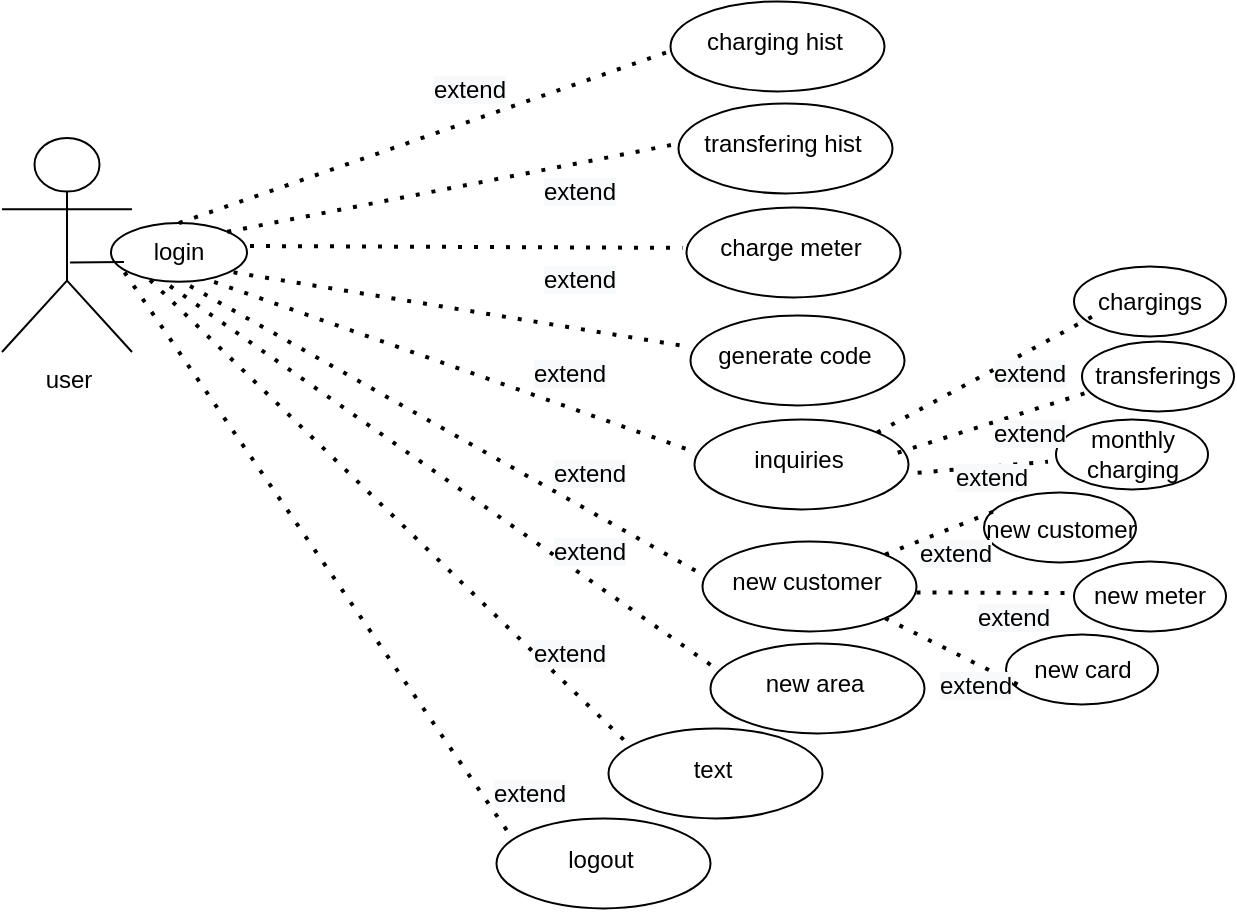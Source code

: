 <mxfile version="14.2.9" type="github">
  <diagram id="N0sqnyFNHyP0shxVAxTN" name="Page-1">
    <mxGraphModel dx="868" dy="393" grid="1" gridSize="10" guides="1" tooltips="1" connect="1" arrows="1" fold="1" page="1" pageScale="1" pageWidth="850" pageHeight="1100" math="0" shadow="0">
      <root>
        <mxCell id="0" />
        <mxCell id="1" parent="0" />
        <UserObject label="user" tooltip="user" id="RrcjgKfbzL19f1CQFMYI-1">
          <mxCell style="shape=umlActor;verticalLabelPosition=bottom;labelBackgroundColor=#ffffff;verticalAlign=top;html=1;" vertex="1" parent="1">
            <mxGeometry x="126" y="756" width="65" height="107" as="geometry" />
          </mxCell>
        </UserObject>
        <mxCell id="RrcjgKfbzL19f1CQFMYI-2" value="" style="ellipse;whiteSpace=wrap;html=1;" vertex="1" parent="1">
          <mxGeometry x="180.5" y="798.54" width="68" height="29.31" as="geometry" />
        </mxCell>
        <mxCell id="RrcjgKfbzL19f1CQFMYI-3" value="login" style="text;html=1;strokeColor=none;fillColor=none;align=center;verticalAlign=middle;whiteSpace=wrap;rounded=0;" vertex="1" parent="1">
          <mxGeometry x="160" y="803.19" width="109" height="20" as="geometry" />
        </mxCell>
        <mxCell id="RrcjgKfbzL19f1CQFMYI-4" value="" style="endArrow=none;html=1;exitX=0;exitY=0.75;exitDx=0;exitDy=0;" edge="1" parent="1" source="RrcjgKfbzL19f1CQFMYI-3">
          <mxGeometry width="50" height="50" relative="1" as="geometry">
            <mxPoint x="342" y="727.69" as="sourcePoint" />
            <mxPoint x="187" y="818" as="targetPoint" />
          </mxGeometry>
        </mxCell>
        <mxCell id="RrcjgKfbzL19f1CQFMYI-5" value="" style="ellipse;whiteSpace=wrap;html=1;" vertex="1" parent="1">
          <mxGeometry x="460.25" y="687.69" width="107" height="45" as="geometry" />
        </mxCell>
        <mxCell id="RrcjgKfbzL19f1CQFMYI-6" value="charging hist" style="text;html=1;strokeColor=none;fillColor=none;align=center;verticalAlign=middle;whiteSpace=wrap;rounded=0;" vertex="1" parent="1">
          <mxGeometry x="458.25" y="698.19" width="109" height="20" as="geometry" />
        </mxCell>
        <mxCell id="RrcjgKfbzL19f1CQFMYI-8" value="" style="ellipse;whiteSpace=wrap;html=1;" vertex="1" parent="1">
          <mxGeometry x="464.25" y="738.69" width="107" height="45" as="geometry" />
        </mxCell>
        <mxCell id="RrcjgKfbzL19f1CQFMYI-9" value="transfering hist" style="text;html=1;strokeColor=none;fillColor=none;align=center;verticalAlign=middle;whiteSpace=wrap;rounded=0;" vertex="1" parent="1">
          <mxGeometry x="462.25" y="749.19" width="109" height="20" as="geometry" />
        </mxCell>
        <mxCell id="RrcjgKfbzL19f1CQFMYI-11" value="" style="ellipse;whiteSpace=wrap;html=1;" vertex="1" parent="1">
          <mxGeometry x="468.25" y="790.69" width="107" height="45" as="geometry" />
        </mxCell>
        <mxCell id="RrcjgKfbzL19f1CQFMYI-12" value="charge meter" style="text;html=1;strokeColor=none;fillColor=none;align=center;verticalAlign=middle;whiteSpace=wrap;rounded=0;" vertex="1" parent="1">
          <mxGeometry x="466.25" y="801.19" width="109" height="20" as="geometry" />
        </mxCell>
        <mxCell id="RrcjgKfbzL19f1CQFMYI-14" value="" style="ellipse;whiteSpace=wrap;html=1;" vertex="1" parent="1">
          <mxGeometry x="470.25" y="844.69" width="107" height="45" as="geometry" />
        </mxCell>
        <mxCell id="RrcjgKfbzL19f1CQFMYI-15" value="generate code" style="text;html=1;strokeColor=none;fillColor=none;align=center;verticalAlign=middle;whiteSpace=wrap;rounded=0;" vertex="1" parent="1">
          <mxGeometry x="468.25" y="855.19" width="109" height="20" as="geometry" />
        </mxCell>
        <mxCell id="RrcjgKfbzL19f1CQFMYI-17" value="" style="ellipse;whiteSpace=wrap;html=1;" vertex="1" parent="1">
          <mxGeometry x="472.25" y="896.69" width="107" height="45" as="geometry" />
        </mxCell>
        <mxCell id="RrcjgKfbzL19f1CQFMYI-18" value="inquiries" style="text;html=1;strokeColor=none;fillColor=none;align=center;verticalAlign=middle;whiteSpace=wrap;rounded=0;" vertex="1" parent="1">
          <mxGeometry x="470.25" y="907.19" width="109" height="20" as="geometry" />
        </mxCell>
        <mxCell id="RrcjgKfbzL19f1CQFMYI-20" value="" style="ellipse;whiteSpace=wrap;html=1;" vertex="1" parent="1">
          <mxGeometry x="476.25" y="957.69" width="107" height="45" as="geometry" />
        </mxCell>
        <mxCell id="RrcjgKfbzL19f1CQFMYI-21" value="new customer" style="text;html=1;strokeColor=none;fillColor=none;align=center;verticalAlign=middle;whiteSpace=wrap;rounded=0;" vertex="1" parent="1">
          <mxGeometry x="474.25" y="968.19" width="109" height="20" as="geometry" />
        </mxCell>
        <mxCell id="RrcjgKfbzL19f1CQFMYI-23" value="" style="ellipse;whiteSpace=wrap;html=1;" vertex="1" parent="1">
          <mxGeometry x="480.25" y="1008.69" width="107" height="45" as="geometry" />
        </mxCell>
        <mxCell id="RrcjgKfbzL19f1CQFMYI-24" value="new area" style="text;html=1;strokeColor=none;fillColor=none;align=center;verticalAlign=middle;whiteSpace=wrap;rounded=0;" vertex="1" parent="1">
          <mxGeometry x="478.25" y="1019.19" width="109" height="20" as="geometry" />
        </mxCell>
        <mxCell id="RrcjgKfbzL19f1CQFMYI-26" value="" style="ellipse;whiteSpace=wrap;html=1;" vertex="1" parent="1">
          <mxGeometry x="429.25" y="1051.19" width="107" height="45" as="geometry" />
        </mxCell>
        <mxCell id="RrcjgKfbzL19f1CQFMYI-27" value="text" style="text;html=1;strokeColor=none;fillColor=none;align=center;verticalAlign=middle;whiteSpace=wrap;rounded=0;" vertex="1" parent="1">
          <mxGeometry x="427.25" y="1061.69" width="109" height="20" as="geometry" />
        </mxCell>
        <mxCell id="RrcjgKfbzL19f1CQFMYI-29" value="" style="ellipse;whiteSpace=wrap;html=1;" vertex="1" parent="1">
          <mxGeometry x="373.25" y="1096.19" width="107" height="45" as="geometry" />
        </mxCell>
        <mxCell id="RrcjgKfbzL19f1CQFMYI-30" value="logout" style="text;html=1;strokeColor=none;fillColor=none;align=center;verticalAlign=middle;whiteSpace=wrap;rounded=0;" vertex="1" parent="1">
          <mxGeometry x="371.25" y="1106.69" width="109" height="20" as="geometry" />
        </mxCell>
        <mxCell id="RrcjgKfbzL19f1CQFMYI-36" value="chargings" style="ellipse;whiteSpace=wrap;html=1;" vertex="1" parent="1">
          <mxGeometry x="662" y="820.19" width="76" height="35" as="geometry" />
        </mxCell>
        <mxCell id="RrcjgKfbzL19f1CQFMYI-39" value="transferings" style="ellipse;whiteSpace=wrap;html=1;" vertex="1" parent="1">
          <mxGeometry x="666" y="857.69" width="76" height="35" as="geometry" />
        </mxCell>
        <mxCell id="RrcjgKfbzL19f1CQFMYI-42" value="" style="ellipse;whiteSpace=wrap;html=1;" vertex="1" parent="1">
          <mxGeometry x="653" y="896.69" width="76" height="35" as="geometry" />
        </mxCell>
        <mxCell id="RrcjgKfbzL19f1CQFMYI-43" value="monthly charging" style="text;html=1;strokeColor=none;fillColor=none;align=center;verticalAlign=middle;whiteSpace=wrap;rounded=0;" vertex="1" parent="1">
          <mxGeometry x="649" y="902.94" width="85" height="22.5" as="geometry" />
        </mxCell>
        <mxCell id="RrcjgKfbzL19f1CQFMYI-45" value="" style="ellipse;whiteSpace=wrap;html=1;" vertex="1" parent="1">
          <mxGeometry x="617" y="933.19" width="76" height="35" as="geometry" />
        </mxCell>
        <mxCell id="RrcjgKfbzL19f1CQFMYI-47" value="new meter" style="ellipse;whiteSpace=wrap;html=1;" vertex="1" parent="1">
          <mxGeometry x="662" y="967.69" width="76" height="35" as="geometry" />
        </mxCell>
        <mxCell id="RrcjgKfbzL19f1CQFMYI-49" value="" style="ellipse;whiteSpace=wrap;html=1;" vertex="1" parent="1">
          <mxGeometry x="628.0" y="1004.19" width="76" height="35" as="geometry" />
        </mxCell>
        <mxCell id="RrcjgKfbzL19f1CQFMYI-51" value="new customer" style="text;html=1;strokeColor=none;fillColor=none;align=center;verticalAlign=middle;whiteSpace=wrap;rounded=0;" vertex="1" parent="1">
          <mxGeometry x="600.5" y="941.69" width="109" height="20" as="geometry" />
        </mxCell>
        <mxCell id="RrcjgKfbzL19f1CQFMYI-53" value="new card" style="text;html=1;strokeColor=none;fillColor=none;align=center;verticalAlign=middle;whiteSpace=wrap;rounded=0;" vertex="1" parent="1">
          <mxGeometry x="611.5" y="1011.69" width="109" height="20" as="geometry" />
        </mxCell>
        <mxCell id="RrcjgKfbzL19f1CQFMYI-54" value="" style="endArrow=none;dashed=1;html=1;dashPattern=1 3;strokeWidth=2;entryX=0.25;entryY=1;entryDx=0;entryDy=0;exitX=1;exitY=0;exitDx=0;exitDy=0;" edge="1" parent="1" source="RrcjgKfbzL19f1CQFMYI-17">
          <mxGeometry width="50" height="50" relative="1" as="geometry">
            <mxPoint x="570" y="933.69" as="sourcePoint" />
            <mxPoint x="672.25" y="844.69" as="targetPoint" />
          </mxGeometry>
        </mxCell>
        <mxCell id="RrcjgKfbzL19f1CQFMYI-55" value="" style="endArrow=none;dashed=1;html=1;dashPattern=1 3;strokeWidth=2;exitX=1;exitY=0;exitDx=0;exitDy=0;" edge="1" parent="1">
          <mxGeometry width="50" height="50" relative="1" as="geometry">
            <mxPoint x="573.827" y="913.385" as="sourcePoint" />
            <mxPoint x="672.022" y="882.19" as="targetPoint" />
          </mxGeometry>
        </mxCell>
        <mxCell id="RrcjgKfbzL19f1CQFMYI-56" value="" style="endArrow=none;dashed=1;html=1;dashPattern=1 3;strokeWidth=2;exitX=1;exitY=0;exitDx=0;exitDy=0;" edge="1" parent="1" target="RrcjgKfbzL19f1CQFMYI-43">
          <mxGeometry width="50" height="50" relative="1" as="geometry">
            <mxPoint x="583.827" y="923.385" as="sourcePoint" />
            <mxPoint x="692.25" y="864.69" as="targetPoint" />
          </mxGeometry>
        </mxCell>
        <mxCell id="RrcjgKfbzL19f1CQFMYI-57" value="" style="endArrow=none;dashed=1;html=1;dashPattern=1 3;strokeWidth=2;exitX=1;exitY=0;exitDx=0;exitDy=0;entryX=0.197;entryY=0.05;entryDx=0;entryDy=0;entryPerimeter=0;" edge="1" parent="1" source="RrcjgKfbzL19f1CQFMYI-20" target="RrcjgKfbzL19f1CQFMYI-51">
          <mxGeometry width="50" height="50" relative="1" as="geometry">
            <mxPoint x="593.827" y="933.385" as="sourcePoint" />
            <mxPoint x="702.25" y="874.69" as="targetPoint" />
          </mxGeometry>
        </mxCell>
        <mxCell id="RrcjgKfbzL19f1CQFMYI-58" value="" style="endArrow=none;dashed=1;html=1;dashPattern=1 3;strokeWidth=2;exitX=1;exitY=0.75;exitDx=0;exitDy=0;" edge="1" parent="1" source="RrcjgKfbzL19f1CQFMYI-21">
          <mxGeometry width="50" height="50" relative="1" as="geometry">
            <mxPoint x="603.827" y="943.385" as="sourcePoint" />
            <mxPoint x="660" y="983.504" as="targetPoint" />
          </mxGeometry>
        </mxCell>
        <mxCell id="RrcjgKfbzL19f1CQFMYI-59" value="" style="endArrow=none;dashed=1;html=1;dashPattern=1 3;strokeWidth=2;entryX=0.25;entryY=1;entryDx=0;entryDy=0;exitX=1;exitY=1;exitDx=0;exitDy=0;" edge="1" parent="1" source="RrcjgKfbzL19f1CQFMYI-20" target="RrcjgKfbzL19f1CQFMYI-53">
          <mxGeometry width="50" height="50" relative="1" as="geometry">
            <mxPoint x="613.827" y="953.385" as="sourcePoint" />
            <mxPoint x="722.25" y="894.69" as="targetPoint" />
          </mxGeometry>
        </mxCell>
        <mxCell id="RrcjgKfbzL19f1CQFMYI-64" value="" style="endArrow=none;dashed=1;html=1;dashPattern=1 3;strokeWidth=2;exitX=0.5;exitY=0;exitDx=0;exitDy=0;entryX=0;entryY=0.75;entryDx=0;entryDy=0;" edge="1" parent="1" source="RrcjgKfbzL19f1CQFMYI-2" target="RrcjgKfbzL19f1CQFMYI-6">
          <mxGeometry width="50" height="50" relative="1" as="geometry">
            <mxPoint x="240" y="820" as="sourcePoint" />
            <mxPoint x="290" y="770" as="targetPoint" />
          </mxGeometry>
        </mxCell>
        <mxCell id="RrcjgKfbzL19f1CQFMYI-65" value="" style="endArrow=none;dashed=1;html=1;dashPattern=1 3;strokeWidth=2;exitX=1;exitY=0;exitDx=0;exitDy=0;entryX=0;entryY=0.5;entryDx=0;entryDy=0;" edge="1" parent="1" source="RrcjgKfbzL19f1CQFMYI-2" target="RrcjgKfbzL19f1CQFMYI-9">
          <mxGeometry width="50" height="50" relative="1" as="geometry">
            <mxPoint x="224.5" y="808.54" as="sourcePoint" />
            <mxPoint x="468.25" y="723.19" as="targetPoint" />
          </mxGeometry>
        </mxCell>
        <mxCell id="RrcjgKfbzL19f1CQFMYI-66" value="" style="endArrow=none;dashed=1;html=1;dashPattern=1 3;strokeWidth=2;" edge="1" parent="1" target="RrcjgKfbzL19f1CQFMYI-12">
          <mxGeometry width="50" height="50" relative="1" as="geometry">
            <mxPoint x="250" y="810" as="sourcePoint" />
            <mxPoint x="478.25" y="733.19" as="targetPoint" />
          </mxGeometry>
        </mxCell>
        <mxCell id="RrcjgKfbzL19f1CQFMYI-67" value="" style="endArrow=none;dashed=1;html=1;dashPattern=1 3;strokeWidth=2;exitX=0.75;exitY=1;exitDx=0;exitDy=0;entryX=0;entryY=0.25;entryDx=0;entryDy=0;" edge="1" parent="1" source="RrcjgKfbzL19f1CQFMYI-3" target="RrcjgKfbzL19f1CQFMYI-15">
          <mxGeometry width="50" height="50" relative="1" as="geometry">
            <mxPoint x="244.5" y="828.54" as="sourcePoint" />
            <mxPoint x="488.25" y="743.19" as="targetPoint" />
          </mxGeometry>
        </mxCell>
        <mxCell id="RrcjgKfbzL19f1CQFMYI-68" value="" style="endArrow=none;dashed=1;html=1;dashPattern=1 3;strokeWidth=2;exitX=0.661;exitY=1.24;exitDx=0;exitDy=0;entryX=0;entryY=0.25;entryDx=0;entryDy=0;exitPerimeter=0;" edge="1" parent="1" source="RrcjgKfbzL19f1CQFMYI-3" target="RrcjgKfbzL19f1CQFMYI-18">
          <mxGeometry width="50" height="50" relative="1" as="geometry">
            <mxPoint x="254.5" y="838.54" as="sourcePoint" />
            <mxPoint x="498.25" y="753.19" as="targetPoint" />
          </mxGeometry>
        </mxCell>
        <mxCell id="RrcjgKfbzL19f1CQFMYI-69" value="" style="endArrow=none;dashed=1;html=1;dashPattern=1 3;strokeWidth=2;entryX=0;entryY=0.25;entryDx=0;entryDy=0;" edge="1" parent="1" target="RrcjgKfbzL19f1CQFMYI-21">
          <mxGeometry width="50" height="50" relative="1" as="geometry">
            <mxPoint x="220" y="830" as="sourcePoint" />
            <mxPoint x="508.25" y="763.19" as="targetPoint" />
          </mxGeometry>
        </mxCell>
        <mxCell id="RrcjgKfbzL19f1CQFMYI-70" value="" style="endArrow=none;dashed=1;html=1;dashPattern=1 3;strokeWidth=2;entryX=0.035;entryY=0.296;entryDx=0;entryDy=0;entryPerimeter=0;" edge="1" parent="1" target="RrcjgKfbzL19f1CQFMYI-23">
          <mxGeometry width="50" height="50" relative="1" as="geometry">
            <mxPoint x="210" y="830" as="sourcePoint" />
            <mxPoint x="518.25" y="773.19" as="targetPoint" />
          </mxGeometry>
        </mxCell>
        <mxCell id="RrcjgKfbzL19f1CQFMYI-71" value="" style="endArrow=none;dashed=1;html=1;dashPattern=1 3;strokeWidth=2;exitX=0.367;exitY=1.19;exitDx=0;exitDy=0;entryX=0.089;entryY=-0.235;entryDx=0;entryDy=0;entryPerimeter=0;exitPerimeter=0;" edge="1" parent="1" source="RrcjgKfbzL19f1CQFMYI-3" target="RrcjgKfbzL19f1CQFMYI-27">
          <mxGeometry width="50" height="50" relative="1" as="geometry">
            <mxPoint x="284.5" y="868.54" as="sourcePoint" />
            <mxPoint x="528.25" y="783.19" as="targetPoint" />
          </mxGeometry>
        </mxCell>
        <mxCell id="RrcjgKfbzL19f1CQFMYI-72" value="" style="endArrow=none;dashed=1;html=1;dashPattern=1 3;strokeWidth=2;entryX=0.071;entryY=-0.185;entryDx=0;entryDy=0;exitX=0.25;exitY=1;exitDx=0;exitDy=0;entryPerimeter=0;" edge="1" parent="1" source="RrcjgKfbzL19f1CQFMYI-3" target="RrcjgKfbzL19f1CQFMYI-30">
          <mxGeometry width="50" height="50" relative="1" as="geometry">
            <mxPoint x="200" y="830" as="sourcePoint" />
            <mxPoint x="538.25" y="793.19" as="targetPoint" />
          </mxGeometry>
        </mxCell>
        <mxCell id="RrcjgKfbzL19f1CQFMYI-74" value="&lt;span style=&quot;color: rgb(0, 0, 0); font-family: helvetica; font-size: 12px; font-style: normal; font-weight: 400; letter-spacing: normal; text-align: center; text-indent: 0px; text-transform: none; word-spacing: 0px; background-color: rgb(248, 249, 250); display: inline; float: none;&quot;&gt;extend&lt;/span&gt;" style="text;whiteSpace=wrap;html=1;" vertex="1" parent="1">
          <mxGeometry x="340" y="718.19" width="60" height="30" as="geometry" />
        </mxCell>
        <mxCell id="RrcjgKfbzL19f1CQFMYI-76" value="&#xa;&#xa;&lt;span style=&quot;color: rgb(0, 0, 0); font-family: helvetica; font-size: 12px; font-style: normal; font-weight: 400; letter-spacing: normal; text-align: center; text-indent: 0px; text-transform: none; word-spacing: 0px; background-color: rgb(248, 249, 250); display: inline; float: none;&quot;&gt;extend&lt;/span&gt;&#xa;&#xa;" style="text;whiteSpace=wrap;html=1;" vertex="1" parent="1">
          <mxGeometry x="395" y="783.69" width="60" height="30" as="geometry" />
        </mxCell>
        <mxCell id="RrcjgKfbzL19f1CQFMYI-77" value="&lt;span style=&quot;color: rgb(0, 0, 0); font-family: helvetica; font-size: 12px; font-style: normal; font-weight: 400; letter-spacing: normal; text-align: center; text-indent: 0px; text-transform: none; word-spacing: 0px; background-color: rgb(248, 249, 250); display: inline; float: none;&quot;&gt;extend&lt;/span&gt;" style="text;whiteSpace=wrap;html=1;" vertex="1" parent="1">
          <mxGeometry x="395" y="768.54" width="60" height="30" as="geometry" />
        </mxCell>
        <mxCell id="RrcjgKfbzL19f1CQFMYI-78" value="&lt;span style=&quot;color: rgb(0, 0, 0); font-family: helvetica; font-size: 12px; font-style: normal; font-weight: 400; letter-spacing: normal; text-align: center; text-indent: 0px; text-transform: none; word-spacing: 0px; background-color: rgb(248, 249, 250); display: inline; float: none;&quot;&gt;extend&lt;/span&gt;" style="text;whiteSpace=wrap;html=1;" vertex="1" parent="1">
          <mxGeometry x="390" y="860.19" width="60" height="30" as="geometry" />
        </mxCell>
        <mxCell id="RrcjgKfbzL19f1CQFMYI-79" value="&#xa;&#xa;&lt;span style=&quot;color: rgb(0, 0, 0); font-family: helvetica; font-size: 12px; font-style: normal; font-weight: 400; letter-spacing: normal; text-align: center; text-indent: 0px; text-transform: none; word-spacing: 0px; background-color: rgb(248, 249, 250); display: inline; float: none;&quot;&gt;extend&lt;/span&gt;&#xa;&#xa;" style="text;whiteSpace=wrap;html=1;" vertex="1" parent="1">
          <mxGeometry x="400.25" y="920" width="60" height="30" as="geometry" />
        </mxCell>
        <mxCell id="RrcjgKfbzL19f1CQFMYI-80" value="&lt;span style=&quot;color: rgb(0, 0, 0); font-family: helvetica; font-size: 12px; font-style: normal; font-weight: 400; letter-spacing: normal; text-align: center; text-indent: 0px; text-transform: none; word-spacing: 0px; background-color: rgb(248, 249, 250); display: inline; float: none;&quot;&gt;extend&lt;/span&gt;" style="text;whiteSpace=wrap;html=1;" vertex="1" parent="1">
          <mxGeometry x="400" y="910" width="60" height="30" as="geometry" />
        </mxCell>
        <mxCell id="RrcjgKfbzL19f1CQFMYI-81" value="&lt;span style=&quot;color: rgb(0, 0, 0); font-family: helvetica; font-size: 12px; font-style: normal; font-weight: 400; letter-spacing: normal; text-align: center; text-indent: 0px; text-transform: none; word-spacing: 0px; background-color: rgb(248, 249, 250); display: inline; float: none;&quot;&gt;extend&lt;/span&gt;" style="text;whiteSpace=wrap;html=1;" vertex="1" parent="1">
          <mxGeometry x="390" y="1000" width="60" height="30" as="geometry" />
        </mxCell>
        <mxCell id="RrcjgKfbzL19f1CQFMYI-82" value="&lt;span style=&quot;color: rgb(0, 0, 0); font-family: helvetica; font-size: 12px; font-style: normal; font-weight: 400; letter-spacing: normal; text-align: center; text-indent: 0px; text-transform: none; word-spacing: 0px; background-color: rgb(248, 249, 250); display: inline; float: none;&quot;&gt;extend&lt;/span&gt;" style="text;whiteSpace=wrap;html=1;" vertex="1" parent="1">
          <mxGeometry x="370" y="1070" width="60" height="30" as="geometry" />
        </mxCell>
        <mxCell id="RrcjgKfbzL19f1CQFMYI-83" value="&lt;span style=&quot;color: rgb(0, 0, 0); font-family: helvetica; font-size: 12px; font-style: normal; font-weight: 400; letter-spacing: normal; text-align: center; text-indent: 0px; text-transform: none; word-spacing: 0px; background-color: rgb(248, 249, 250); display: inline; float: none;&quot;&gt;extend&lt;/span&gt;" style="text;whiteSpace=wrap;html=1;" vertex="1" parent="1">
          <mxGeometry x="620" y="860" width="60" height="30" as="geometry" />
        </mxCell>
        <mxCell id="RrcjgKfbzL19f1CQFMYI-84" value="&lt;span style=&quot;color: rgb(0, 0, 0); font-family: helvetica; font-size: 12px; font-style: normal; font-weight: 400; letter-spacing: normal; text-align: center; text-indent: 0px; text-transform: none; word-spacing: 0px; background-color: rgb(248, 249, 250); display: inline; float: none;&quot;&gt;extend&lt;/span&gt;" style="text;whiteSpace=wrap;html=1;" vertex="1" parent="1">
          <mxGeometry x="620" y="889.69" width="60" height="30" as="geometry" />
        </mxCell>
        <mxCell id="RrcjgKfbzL19f1CQFMYI-85" value="&lt;span style=&quot;color: rgb(0, 0, 0); font-family: helvetica; font-size: 12px; font-style: normal; font-weight: 400; letter-spacing: normal; text-align: center; text-indent: 0px; text-transform: none; word-spacing: 0px; background-color: rgb(248, 249, 250); display: inline; float: none;&quot;&gt;extend&lt;/span&gt;" style="text;whiteSpace=wrap;html=1;" vertex="1" parent="1">
          <mxGeometry x="600.5" y="911.69" width="60" height="30" as="geometry" />
        </mxCell>
        <mxCell id="RrcjgKfbzL19f1CQFMYI-87" value="&lt;span style=&quot;color: rgb(0, 0, 0); font-family: helvetica; font-size: 12px; font-style: normal; font-weight: 400; letter-spacing: normal; text-align: center; text-indent: 0px; text-transform: none; word-spacing: 0px; background-color: rgb(248, 249, 250); display: inline; float: none;&quot;&gt;extend&lt;/span&gt;" style="text;whiteSpace=wrap;html=1;" vertex="1" parent="1">
          <mxGeometry x="583.25" y="950" width="60" height="30" as="geometry" />
        </mxCell>
        <mxCell id="RrcjgKfbzL19f1CQFMYI-88" value="&lt;span style=&quot;color: rgb(0, 0, 0); font-family: helvetica; font-size: 12px; font-style: normal; font-weight: 400; letter-spacing: normal; text-align: center; text-indent: 0px; text-transform: none; word-spacing: 0px; background-color: rgb(248, 249, 250); display: inline; float: none;&quot;&gt;extend&lt;/span&gt;" style="text;whiteSpace=wrap;html=1;" vertex="1" parent="1">
          <mxGeometry x="611.5" y="981.69" width="60" height="30" as="geometry" />
        </mxCell>
        <mxCell id="RrcjgKfbzL19f1CQFMYI-89" value="&lt;span style=&quot;color: rgb(0, 0, 0); font-family: helvetica; font-size: 12px; font-style: normal; font-weight: 400; letter-spacing: normal; text-align: center; text-indent: 0px; text-transform: none; word-spacing: 0px; background-color: rgb(248, 249, 250); display: inline; float: none;&quot;&gt;extend&lt;/span&gt;" style="text;whiteSpace=wrap;html=1;" vertex="1" parent="1">
          <mxGeometry x="593" y="1016.19" width="60" height="30" as="geometry" />
        </mxCell>
      </root>
    </mxGraphModel>
  </diagram>
</mxfile>
